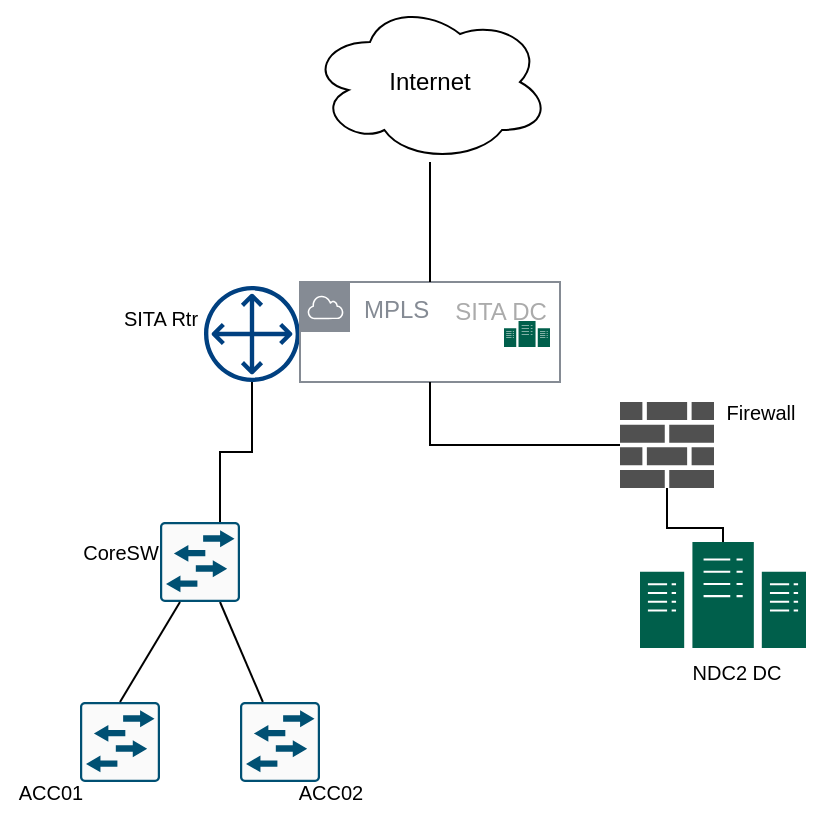 <mxfile version="23.1.0" type="github">
  <diagram name="Page-1" id="yjmy-_Jm7A7RnwuGHaf3">
    <mxGraphModel dx="794" dy="414" grid="1" gridSize="10" guides="1" tooltips="1" connect="1" arrows="1" fold="1" page="1" pageScale="1" pageWidth="850" pageHeight="1100" math="0" shadow="0">
      <root>
        <mxCell id="0" />
        <mxCell id="1" parent="0" />
        <mxCell id="KHJP2_RX8QuQa-9L3WRr-1" value="" style="sketch=0;outlineConnect=0;fontColor=#232F3E;gradientColor=none;fillColor=#004080;strokeColor=none;dashed=0;verticalLabelPosition=bottom;verticalAlign=top;align=center;html=1;fontSize=12;fontStyle=0;aspect=fixed;pointerEvents=1;shape=mxgraph.aws4.customer_gateway;" vertex="1" parent="1">
          <mxGeometry x="242" y="142" width="48" height="48" as="geometry" />
        </mxCell>
        <mxCell id="KHJP2_RX8QuQa-9L3WRr-2" value="MPLS" style="sketch=0;outlineConnect=0;gradientColor=none;html=1;whiteSpace=wrap;fontSize=12;fontStyle=0;shape=mxgraph.aws4.group;grIcon=mxgraph.aws4.group_aws_cloud;strokeColor=#858B94;fillColor=none;verticalAlign=top;align=left;spacingLeft=30;fontColor=#858B94;dashed=0;" vertex="1" parent="1">
          <mxGeometry x="290" y="140" width="130" height="50" as="geometry" />
        </mxCell>
        <mxCell id="KHJP2_RX8QuQa-9L3WRr-3" value="" style="sketch=0;pointerEvents=1;shadow=0;dashed=0;html=1;strokeColor=none;fillColor=#005F4B;labelPosition=center;verticalLabelPosition=bottom;verticalAlign=top;align=center;outlineConnect=0;shape=mxgraph.veeam2.datacenter;" vertex="1" parent="1">
          <mxGeometry x="460" y="270" width="83" height="53" as="geometry" />
        </mxCell>
        <mxCell id="KHJP2_RX8QuQa-9L3WRr-9" style="edgeStyle=orthogonalEdgeStyle;rounded=0;orthogonalLoop=1;jettySize=auto;html=1;endArrow=none;endFill=0;" edge="1" parent="1" source="KHJP2_RX8QuQa-9L3WRr-7" target="KHJP2_RX8QuQa-9L3WRr-2">
          <mxGeometry relative="1" as="geometry">
            <mxPoint x="510" y="140" as="targetPoint" />
          </mxGeometry>
        </mxCell>
        <mxCell id="KHJP2_RX8QuQa-9L3WRr-13" style="edgeStyle=orthogonalEdgeStyle;rounded=0;orthogonalLoop=1;jettySize=auto;html=1;endArrow=none;endFill=0;" edge="1" parent="1" source="KHJP2_RX8QuQa-9L3WRr-7" target="KHJP2_RX8QuQa-9L3WRr-3">
          <mxGeometry relative="1" as="geometry" />
        </mxCell>
        <mxCell id="KHJP2_RX8QuQa-9L3WRr-7" value="" style="sketch=0;pointerEvents=1;shadow=0;dashed=0;html=1;strokeColor=none;fillColor=#505050;labelPosition=center;verticalLabelPosition=bottom;verticalAlign=top;outlineConnect=0;align=center;shape=mxgraph.office.concepts.firewall;" vertex="1" parent="1">
          <mxGeometry x="450" y="200" width="47" height="43" as="geometry" />
        </mxCell>
        <mxCell id="KHJP2_RX8QuQa-9L3WRr-12" style="edgeStyle=orthogonalEdgeStyle;rounded=0;orthogonalLoop=1;jettySize=auto;html=1;endArrow=none;endFill=0;" edge="1" parent="1" source="KHJP2_RX8QuQa-9L3WRr-11" target="KHJP2_RX8QuQa-9L3WRr-2">
          <mxGeometry relative="1" as="geometry" />
        </mxCell>
        <mxCell id="KHJP2_RX8QuQa-9L3WRr-11" value="Internet" style="ellipse;shape=cloud;whiteSpace=wrap;html=1;" vertex="1" parent="1">
          <mxGeometry x="295" width="120" height="80" as="geometry" />
        </mxCell>
        <mxCell id="KHJP2_RX8QuQa-9L3WRr-18" style="rounded=0;orthogonalLoop=1;jettySize=auto;html=1;exitX=0.75;exitY=1;exitDx=0;exitDy=0;exitPerimeter=0;endArrow=none;endFill=0;" edge="1" parent="1" source="KHJP2_RX8QuQa-9L3WRr-14" target="KHJP2_RX8QuQa-9L3WRr-15">
          <mxGeometry relative="1" as="geometry" />
        </mxCell>
        <mxCell id="KHJP2_RX8QuQa-9L3WRr-14" value="" style="sketch=0;points=[[0.015,0.015,0],[0.985,0.015,0],[0.985,0.985,0],[0.015,0.985,0],[0.25,0,0],[0.5,0,0],[0.75,0,0],[1,0.25,0],[1,0.5,0],[1,0.75,0],[0.75,1,0],[0.5,1,0],[0.25,1,0],[0,0.75,0],[0,0.5,0],[0,0.25,0]];verticalLabelPosition=bottom;html=1;verticalAlign=top;aspect=fixed;align=center;pointerEvents=1;shape=mxgraph.cisco19.rect;prIcon=l2_switch;fillColor=#FAFAFA;strokeColor=#005073;" vertex="1" parent="1">
          <mxGeometry x="220" y="260" width="40" height="40" as="geometry" />
        </mxCell>
        <mxCell id="KHJP2_RX8QuQa-9L3WRr-15" value="" style="sketch=0;points=[[0.015,0.015,0],[0.985,0.015,0],[0.985,0.985,0],[0.015,0.985,0],[0.25,0,0],[0.5,0,0],[0.75,0,0],[1,0.25,0],[1,0.5,0],[1,0.75,0],[0.75,1,0],[0.5,1,0],[0.25,1,0],[0,0.75,0],[0,0.5,0],[0,0.25,0]];verticalLabelPosition=bottom;html=1;verticalAlign=top;aspect=fixed;align=center;pointerEvents=1;shape=mxgraph.cisco19.rect;prIcon=l2_switch;fillColor=#FAFAFA;strokeColor=#005073;" vertex="1" parent="1">
          <mxGeometry x="260" y="350" width="40" height="40" as="geometry" />
        </mxCell>
        <mxCell id="KHJP2_RX8QuQa-9L3WRr-16" value="" style="sketch=0;points=[[0.015,0.015,0],[0.985,0.015,0],[0.985,0.985,0],[0.015,0.985,0],[0.25,0,0],[0.5,0,0],[0.75,0,0],[1,0.25,0],[1,0.5,0],[1,0.75,0],[0.75,1,0],[0.5,1,0],[0.25,1,0],[0,0.75,0],[0,0.5,0],[0,0.25,0]];verticalLabelPosition=bottom;html=1;verticalAlign=top;aspect=fixed;align=center;pointerEvents=1;shape=mxgraph.cisco19.rect;prIcon=l2_switch;fillColor=#FAFAFA;strokeColor=#005073;" vertex="1" parent="1">
          <mxGeometry x="180" y="350" width="40" height="40" as="geometry" />
        </mxCell>
        <mxCell id="KHJP2_RX8QuQa-9L3WRr-17" style="rounded=0;orthogonalLoop=1;jettySize=auto;html=1;entryX=0.75;entryY=0;entryDx=0;entryDy=0;entryPerimeter=0;endArrow=none;endFill=0;edgeStyle=orthogonalEdgeStyle;" edge="1" parent="1" source="KHJP2_RX8QuQa-9L3WRr-1" target="KHJP2_RX8QuQa-9L3WRr-14">
          <mxGeometry relative="1" as="geometry" />
        </mxCell>
        <mxCell id="KHJP2_RX8QuQa-9L3WRr-19" style="rounded=0;orthogonalLoop=1;jettySize=auto;html=1;exitX=0.25;exitY=1;exitDx=0;exitDy=0;exitPerimeter=0;entryX=0.5;entryY=0;entryDx=0;entryDy=0;entryPerimeter=0;endArrow=none;endFill=0;" edge="1" parent="1" source="KHJP2_RX8QuQa-9L3WRr-14" target="KHJP2_RX8QuQa-9L3WRr-16">
          <mxGeometry relative="1" as="geometry" />
        </mxCell>
        <mxCell id="KHJP2_RX8QuQa-9L3WRr-20" value="&lt;font style=&quot;font-size: 10px;&quot;&gt;CoreSW&lt;/font&gt;" style="text;html=1;align=center;verticalAlign=middle;resizable=0;points=[];autosize=1;strokeColor=none;fillColor=none;" vertex="1" parent="1">
          <mxGeometry x="170" y="260" width="60" height="30" as="geometry" />
        </mxCell>
        <mxCell id="KHJP2_RX8QuQa-9L3WRr-21" value="&lt;font color=&quot;#ababab&quot;&gt;SITA DC&lt;/font&gt;" style="text;html=1;align=center;verticalAlign=middle;resizable=0;points=[];autosize=1;strokeColor=none;fillColor=none;" vertex="1" parent="1">
          <mxGeometry x="355" y="140" width="70" height="30" as="geometry" />
        </mxCell>
        <mxCell id="KHJP2_RX8QuQa-9L3WRr-22" value="" style="sketch=0;pointerEvents=1;shadow=0;dashed=0;html=1;strokeColor=none;fillColor=#005F4B;labelPosition=center;verticalLabelPosition=bottom;verticalAlign=top;align=center;outlineConnect=0;shape=mxgraph.veeam2.datacenter;" vertex="1" parent="1">
          <mxGeometry x="392" y="159.5" width="23" height="13" as="geometry" />
        </mxCell>
        <mxCell id="KHJP2_RX8QuQa-9L3WRr-23" value="&lt;font style=&quot;font-size: 10px;&quot;&gt;ACC01&lt;/font&gt;" style="text;html=1;align=center;verticalAlign=middle;resizable=0;points=[];autosize=1;strokeColor=none;fillColor=none;" vertex="1" parent="1">
          <mxGeometry x="140" y="380" width="50" height="30" as="geometry" />
        </mxCell>
        <mxCell id="KHJP2_RX8QuQa-9L3WRr-24" value="&lt;font style=&quot;font-size: 10px;&quot;&gt;ACC02&lt;/font&gt;" style="text;html=1;align=center;verticalAlign=middle;resizable=0;points=[];autosize=1;strokeColor=none;fillColor=none;" vertex="1" parent="1">
          <mxGeometry x="280" y="380" width="50" height="30" as="geometry" />
        </mxCell>
        <mxCell id="KHJP2_RX8QuQa-9L3WRr-25" value="&lt;font style=&quot;font-size: 10px;&quot;&gt;SITA Rtr&lt;/font&gt;" style="text;html=1;align=center;verticalAlign=middle;resizable=0;points=[];autosize=1;strokeColor=none;fillColor=none;" vertex="1" parent="1">
          <mxGeometry x="190" y="142.5" width="60" height="30" as="geometry" />
        </mxCell>
        <mxCell id="KHJP2_RX8QuQa-9L3WRr-27" value="&lt;font style=&quot;font-size: 10px;&quot;&gt;Firewall&lt;/font&gt;" style="text;html=1;align=center;verticalAlign=middle;resizable=0;points=[];autosize=1;strokeColor=none;fillColor=none;" vertex="1" parent="1">
          <mxGeometry x="490" y="190" width="60" height="30" as="geometry" />
        </mxCell>
        <mxCell id="KHJP2_RX8QuQa-9L3WRr-28" value="&lt;font style=&quot;font-size: 10px;&quot;&gt;NDC2 DC&lt;/font&gt;" style="text;html=1;align=center;verticalAlign=middle;resizable=0;points=[];autosize=1;strokeColor=none;fillColor=none;" vertex="1" parent="1">
          <mxGeometry x="473" y="320" width="70" height="30" as="geometry" />
        </mxCell>
      </root>
    </mxGraphModel>
  </diagram>
</mxfile>
